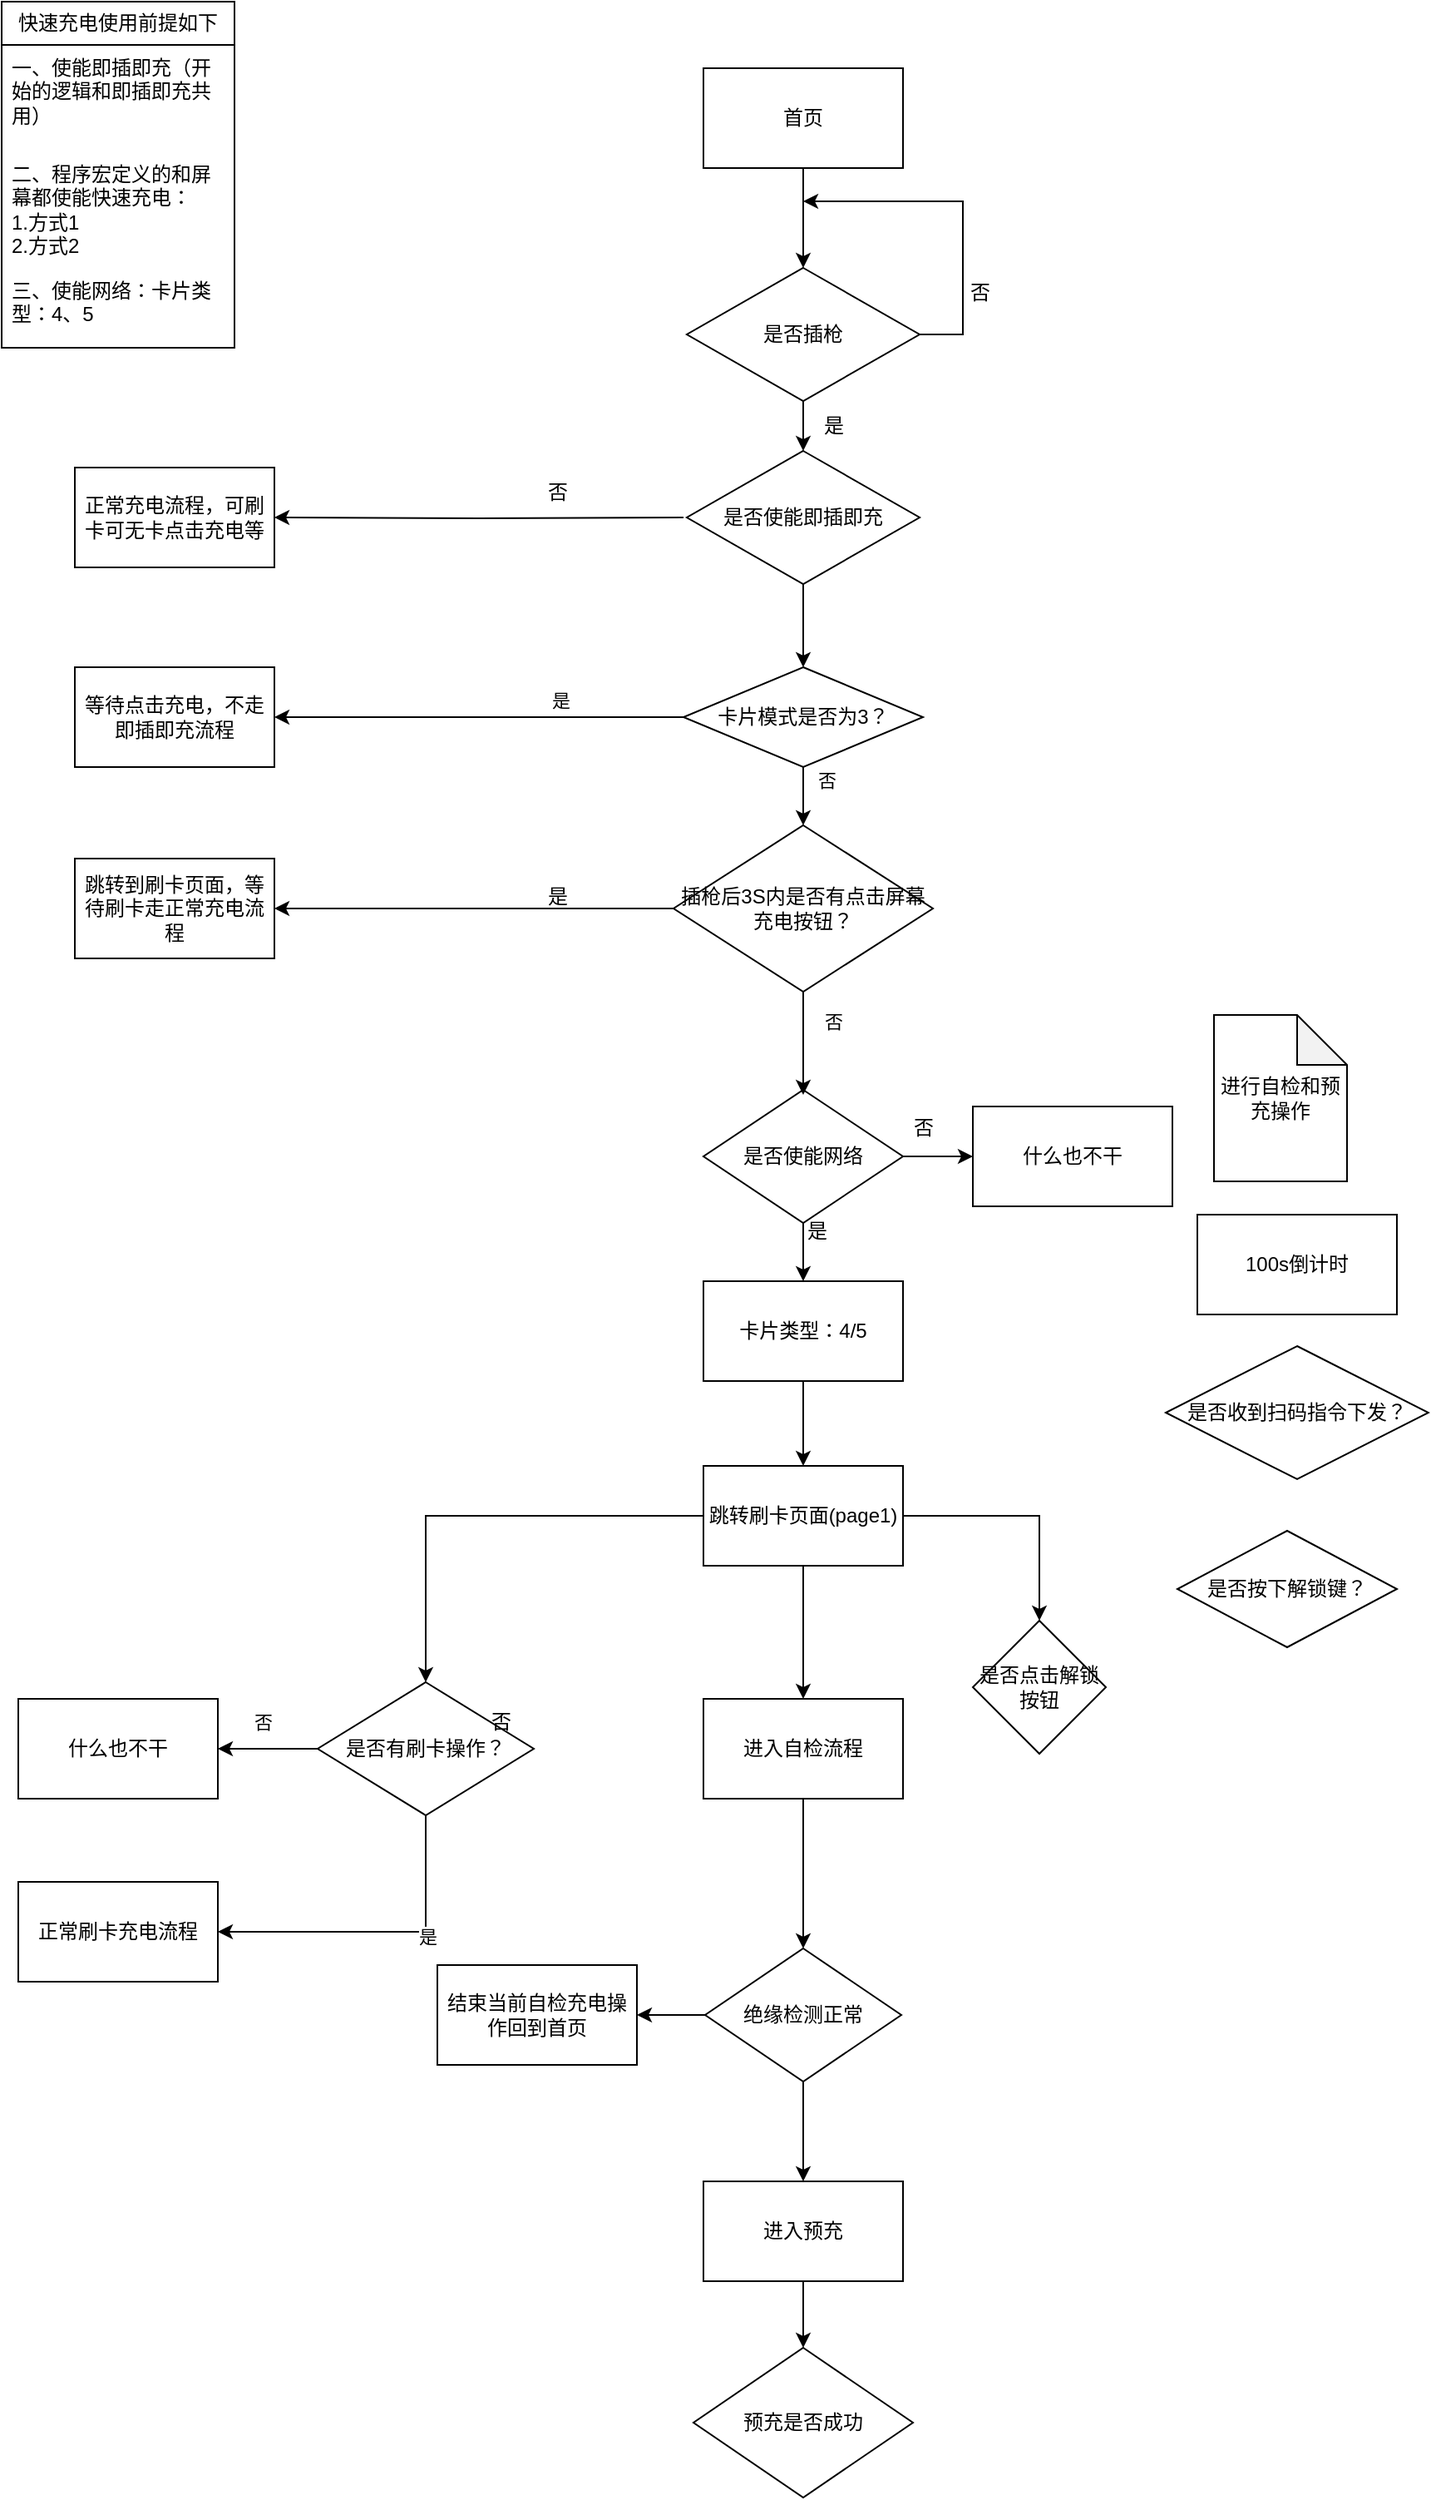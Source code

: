 <mxfile version="26.1.0">
  <diagram name="第 1 页" id="_wxlxbOuwD2xel54f2Es">
    <mxGraphModel dx="1565" dy="747" grid="1" gridSize="10" guides="1" tooltips="1" connect="1" arrows="1" fold="1" page="1" pageScale="1" pageWidth="827" pageHeight="1169" math="0" shadow="0">
      <root>
        <mxCell id="0" />
        <mxCell id="1" parent="0" />
        <mxCell id="zf2HrxrqcfnrQOqgLEEx-1" value="快速充电使用前提如下" style="swimlane;fontStyle=0;childLayout=stackLayout;horizontal=1;startSize=26;fillColor=none;horizontalStack=0;resizeParent=1;resizeParentMax=0;resizeLast=0;collapsible=1;marginBottom=0;whiteSpace=wrap;html=1;" vertex="1" parent="1">
          <mxGeometry y="10" width="140" height="208" as="geometry" />
        </mxCell>
        <mxCell id="zf2HrxrqcfnrQOqgLEEx-3" value="一、使能即插即充（开始的逻辑和即插即充共用）" style="text;strokeColor=none;fillColor=none;align=left;verticalAlign=top;spacingLeft=4;spacingRight=4;overflow=hidden;rotatable=0;points=[[0,0.5],[1,0.5]];portConstraint=eastwest;whiteSpace=wrap;html=1;" vertex="1" parent="zf2HrxrqcfnrQOqgLEEx-1">
          <mxGeometry y="26" width="140" height="64" as="geometry" />
        </mxCell>
        <mxCell id="zf2HrxrqcfnrQOqgLEEx-54" value="二、程序宏定义的和屏幕都使能快速充电：&lt;div&gt;1.方式1&lt;/div&gt;&lt;div&gt;2.方式2&lt;/div&gt;" style="text;strokeColor=none;fillColor=none;align=left;verticalAlign=top;spacingLeft=4;spacingRight=4;overflow=hidden;rotatable=0;points=[[0,0.5],[1,0.5]];portConstraint=eastwest;whiteSpace=wrap;html=1;" vertex="1" parent="zf2HrxrqcfnrQOqgLEEx-1">
          <mxGeometry y="90" width="140" height="70" as="geometry" />
        </mxCell>
        <mxCell id="zf2HrxrqcfnrQOqgLEEx-6" value="三、使能网络：卡片类型：4、5" style="text;strokeColor=none;fillColor=none;align=left;verticalAlign=top;spacingLeft=4;spacingRight=4;overflow=hidden;rotatable=0;points=[[0,0.5],[1,0.5]];portConstraint=eastwest;whiteSpace=wrap;html=1;" vertex="1" parent="zf2HrxrqcfnrQOqgLEEx-1">
          <mxGeometry y="160" width="140" height="48" as="geometry" />
        </mxCell>
        <mxCell id="zf2HrxrqcfnrQOqgLEEx-10" value="首页" style="rounded=0;whiteSpace=wrap;html=1;" vertex="1" parent="1">
          <mxGeometry x="422" y="50" width="120" height="60" as="geometry" />
        </mxCell>
        <mxCell id="zf2HrxrqcfnrQOqgLEEx-11" value="" style="edgeStyle=orthogonalEdgeStyle;rounded=0;orthogonalLoop=1;jettySize=auto;html=1;exitX=0.5;exitY=1;exitDx=0;exitDy=0;" edge="1" parent="1" source="zf2HrxrqcfnrQOqgLEEx-10" target="zf2HrxrqcfnrQOqgLEEx-47">
          <mxGeometry relative="1" as="geometry">
            <mxPoint x="482" y="210" as="sourcePoint" />
          </mxGeometry>
        </mxCell>
        <mxCell id="zf2HrxrqcfnrQOqgLEEx-12" value="" style="edgeStyle=orthogonalEdgeStyle;rounded=0;orthogonalLoop=1;jettySize=auto;html=1;" edge="1" parent="1" source="zf2HrxrqcfnrQOqgLEEx-14" target="zf2HrxrqcfnrQOqgLEEx-16">
          <mxGeometry relative="1" as="geometry" />
        </mxCell>
        <mxCell id="zf2HrxrqcfnrQOqgLEEx-13" value="" style="edgeStyle=orthogonalEdgeStyle;rounded=0;orthogonalLoop=1;jettySize=auto;html=1;" edge="1" parent="1" source="zf2HrxrqcfnrQOqgLEEx-14" target="zf2HrxrqcfnrQOqgLEEx-18">
          <mxGeometry relative="1" as="geometry" />
        </mxCell>
        <mxCell id="zf2HrxrqcfnrQOqgLEEx-14" value="是否使能网络" style="rhombus;whiteSpace=wrap;html=1;rounded=0;" vertex="1" parent="1">
          <mxGeometry x="422" y="664" width="120" height="80" as="geometry" />
        </mxCell>
        <mxCell id="zf2HrxrqcfnrQOqgLEEx-16" value="什么也不干" style="rounded=0;whiteSpace=wrap;html=1;" vertex="1" parent="1">
          <mxGeometry x="584" y="674" width="120" height="60" as="geometry" />
        </mxCell>
        <mxCell id="zf2HrxrqcfnrQOqgLEEx-17" value="" style="edgeStyle=orthogonalEdgeStyle;rounded=0;orthogonalLoop=1;jettySize=auto;html=1;entryX=0.5;entryY=0;entryDx=0;entryDy=0;" edge="1" parent="1">
          <mxGeometry relative="1" as="geometry">
            <mxPoint x="482.0" y="890" as="targetPoint" />
            <mxPoint x="482.0" y="820" as="sourcePoint" />
          </mxGeometry>
        </mxCell>
        <mxCell id="zf2HrxrqcfnrQOqgLEEx-18" value="卡片类型：4/5" style="whiteSpace=wrap;html=1;rounded=0;" vertex="1" parent="1">
          <mxGeometry x="422" y="779" width="120" height="60" as="geometry" />
        </mxCell>
        <mxCell id="zf2HrxrqcfnrQOqgLEEx-19" value="否" style="text;html=1;align=center;verticalAlign=middle;resizable=0;points=[];autosize=1;strokeColor=none;fillColor=none;" vertex="1" parent="1">
          <mxGeometry x="534" y="672" width="40" height="30" as="geometry" />
        </mxCell>
        <mxCell id="zf2HrxrqcfnrQOqgLEEx-20" value="是" style="text;html=1;align=center;verticalAlign=middle;resizable=0;points=[];autosize=1;strokeColor=none;fillColor=none;" vertex="1" parent="1">
          <mxGeometry x="470" y="734" width="40" height="30" as="geometry" />
        </mxCell>
        <mxCell id="zf2HrxrqcfnrQOqgLEEx-64" value="" style="edgeStyle=orthogonalEdgeStyle;rounded=0;orthogonalLoop=1;jettySize=auto;html=1;" edge="1" parent="1" source="zf2HrxrqcfnrQOqgLEEx-28" target="zf2HrxrqcfnrQOqgLEEx-63">
          <mxGeometry relative="1" as="geometry" />
        </mxCell>
        <mxCell id="zf2HrxrqcfnrQOqgLEEx-72" value="" style="edgeStyle=orthogonalEdgeStyle;rounded=0;orthogonalLoop=1;jettySize=auto;html=1;" edge="1" parent="1" source="zf2HrxrqcfnrQOqgLEEx-28" target="zf2HrxrqcfnrQOqgLEEx-71">
          <mxGeometry relative="1" as="geometry" />
        </mxCell>
        <mxCell id="zf2HrxrqcfnrQOqgLEEx-75" value="" style="edgeStyle=orthogonalEdgeStyle;rounded=0;orthogonalLoop=1;jettySize=auto;html=1;" edge="1" parent="1" source="zf2HrxrqcfnrQOqgLEEx-28" target="zf2HrxrqcfnrQOqgLEEx-74">
          <mxGeometry relative="1" as="geometry" />
        </mxCell>
        <mxCell id="zf2HrxrqcfnrQOqgLEEx-28" value="跳转刷卡页面(page1)" style="whiteSpace=wrap;html=1;rounded=0;" vertex="1" parent="1">
          <mxGeometry x="422" y="890" width="120" height="60" as="geometry" />
        </mxCell>
        <mxCell id="zf2HrxrqcfnrQOqgLEEx-30" value="&lt;br&gt;&lt;div&gt;&lt;br&gt;&lt;/div&gt;" style="text;html=1;align=center;verticalAlign=middle;resizable=0;points=[];autosize=1;strokeColor=none;fillColor=none;" vertex="1" parent="1">
          <mxGeometry x="518" y="799" width="20" height="40" as="geometry" />
        </mxCell>
        <mxCell id="zf2HrxrqcfnrQOqgLEEx-32" value="" style="edgeStyle=orthogonalEdgeStyle;rounded=0;orthogonalLoop=1;jettySize=auto;html=1;" edge="1" parent="1" source="zf2HrxrqcfnrQOqgLEEx-36" target="zf2HrxrqcfnrQOqgLEEx-37">
          <mxGeometry relative="1" as="geometry" />
        </mxCell>
        <mxCell id="zf2HrxrqcfnrQOqgLEEx-33" value="是" style="edgeLabel;html=1;align=center;verticalAlign=middle;resizable=0;points=[];" vertex="1" connectable="0" parent="zf2HrxrqcfnrQOqgLEEx-32">
          <mxGeometry x="-0.431" y="-4" relative="1" as="geometry">
            <mxPoint x="-4" y="-6" as="offset" />
          </mxGeometry>
        </mxCell>
        <mxCell id="zf2HrxrqcfnrQOqgLEEx-34" value="" style="edgeStyle=orthogonalEdgeStyle;rounded=0;orthogonalLoop=1;jettySize=auto;html=1;" edge="1" parent="1" source="zf2HrxrqcfnrQOqgLEEx-36" target="zf2HrxrqcfnrQOqgLEEx-41">
          <mxGeometry relative="1" as="geometry" />
        </mxCell>
        <mxCell id="zf2HrxrqcfnrQOqgLEEx-35" value="否" style="edgeLabel;html=1;align=center;verticalAlign=middle;resizable=0;points=[];" vertex="1" connectable="0" parent="zf2HrxrqcfnrQOqgLEEx-34">
          <mxGeometry x="-0.64" y="4" relative="1" as="geometry">
            <mxPoint x="10" as="offset" />
          </mxGeometry>
        </mxCell>
        <mxCell id="zf2HrxrqcfnrQOqgLEEx-36" value="卡片模式是否为3？" style="rhombus;whiteSpace=wrap;html=1;rounded=0;" vertex="1" parent="1">
          <mxGeometry x="410" y="410" width="144" height="60" as="geometry" />
        </mxCell>
        <mxCell id="zf2HrxrqcfnrQOqgLEEx-37" value="等待点击充电，不走即插即充流程" style="whiteSpace=wrap;html=1;rounded=0;" vertex="1" parent="1">
          <mxGeometry x="44" y="410" width="120" height="60" as="geometry" />
        </mxCell>
        <mxCell id="zf2HrxrqcfnrQOqgLEEx-38" value="" style="edgeStyle=orthogonalEdgeStyle;rounded=0;orthogonalLoop=1;jettySize=auto;html=1;exitX=0;exitY=0.5;exitDx=0;exitDy=0;" edge="1" parent="1" source="zf2HrxrqcfnrQOqgLEEx-41" target="zf2HrxrqcfnrQOqgLEEx-42">
          <mxGeometry relative="1" as="geometry">
            <mxPoint x="406" y="565" as="sourcePoint" />
            <Array as="points" />
          </mxGeometry>
        </mxCell>
        <mxCell id="zf2HrxrqcfnrQOqgLEEx-39" style="edgeStyle=orthogonalEdgeStyle;rounded=0;orthogonalLoop=1;jettySize=auto;html=1;entryX=0.5;entryY=0.075;entryDx=0;entryDy=0;entryPerimeter=0;" edge="1" parent="1">
          <mxGeometry relative="1" as="geometry">
            <mxPoint x="482" y="667" as="targetPoint" />
            <mxPoint x="482" y="602" as="sourcePoint" />
          </mxGeometry>
        </mxCell>
        <mxCell id="zf2HrxrqcfnrQOqgLEEx-40" value="否" style="edgeLabel;html=1;align=center;verticalAlign=middle;resizable=0;points=[];" vertex="1" connectable="0" parent="zf2HrxrqcfnrQOqgLEEx-39">
          <mxGeometry x="-0.361" y="2" relative="1" as="geometry">
            <mxPoint x="16" as="offset" />
          </mxGeometry>
        </mxCell>
        <mxCell id="zf2HrxrqcfnrQOqgLEEx-41" value="插枪后3S内是否有点击屏幕充电按钮？" style="rhombus;whiteSpace=wrap;html=1;rounded=0;" vertex="1" parent="1">
          <mxGeometry x="404" y="505" width="156" height="100" as="geometry" />
        </mxCell>
        <mxCell id="zf2HrxrqcfnrQOqgLEEx-42" value="跳转到刷卡页面，等待刷卡走正常充电流程" style="whiteSpace=wrap;html=1;rounded=0;" vertex="1" parent="1">
          <mxGeometry x="44" y="525" width="120" height="60" as="geometry" />
        </mxCell>
        <mxCell id="zf2HrxrqcfnrQOqgLEEx-43" value="是" style="text;html=1;align=center;verticalAlign=middle;resizable=0;points=[];autosize=1;strokeColor=none;fillColor=none;" vertex="1" parent="1">
          <mxGeometry x="314" y="533" width="40" height="30" as="geometry" />
        </mxCell>
        <mxCell id="zf2HrxrqcfnrQOqgLEEx-44" value="" style="edgeStyle=orthogonalEdgeStyle;rounded=0;orthogonalLoop=1;jettySize=auto;html=1;entryX=0.5;entryY=0;entryDx=0;entryDy=0;" edge="1" parent="1" source="zf2HrxrqcfnrQOqgLEEx-47">
          <mxGeometry relative="1" as="geometry">
            <mxPoint x="482" y="280" as="targetPoint" />
          </mxGeometry>
        </mxCell>
        <mxCell id="zf2HrxrqcfnrQOqgLEEx-45" style="edgeStyle=orthogonalEdgeStyle;rounded=0;orthogonalLoop=1;jettySize=auto;html=1;exitX=1;exitY=0.5;exitDx=0;exitDy=0;" edge="1" parent="1" source="zf2HrxrqcfnrQOqgLEEx-47">
          <mxGeometry relative="1" as="geometry">
            <mxPoint x="482" y="130" as="targetPoint" />
            <Array as="points">
              <mxPoint x="578" y="210" />
              <mxPoint x="578" y="130" />
            </Array>
          </mxGeometry>
        </mxCell>
        <mxCell id="zf2HrxrqcfnrQOqgLEEx-46" value="" style="edgeStyle=orthogonalEdgeStyle;rounded=0;orthogonalLoop=1;jettySize=auto;html=1;" edge="1" parent="1" target="zf2HrxrqcfnrQOqgLEEx-49">
          <mxGeometry relative="1" as="geometry">
            <mxPoint x="410" y="320" as="sourcePoint" />
          </mxGeometry>
        </mxCell>
        <mxCell id="zf2HrxrqcfnrQOqgLEEx-47" value="是否插枪" style="rhombus;whiteSpace=wrap;html=1;rounded=0;" vertex="1" parent="1">
          <mxGeometry x="412" y="170" width="140" height="80" as="geometry" />
        </mxCell>
        <mxCell id="zf2HrxrqcfnrQOqgLEEx-48" value="是" style="text;html=1;align=center;verticalAlign=middle;resizable=0;points=[];autosize=1;strokeColor=none;fillColor=none;" vertex="1" parent="1">
          <mxGeometry x="480" y="250" width="40" height="30" as="geometry" />
        </mxCell>
        <mxCell id="zf2HrxrqcfnrQOqgLEEx-49" value="正常充电流程，可刷卡可无卡点击充电等" style="whiteSpace=wrap;html=1;rounded=0;" vertex="1" parent="1">
          <mxGeometry x="44" y="290" width="120" height="60" as="geometry" />
        </mxCell>
        <mxCell id="zf2HrxrqcfnrQOqgLEEx-50" value="否" style="text;html=1;align=center;verticalAlign=middle;resizable=0;points=[];autosize=1;strokeColor=none;fillColor=none;" vertex="1" parent="1">
          <mxGeometry x="314" y="290" width="40" height="30" as="geometry" />
        </mxCell>
        <mxCell id="zf2HrxrqcfnrQOqgLEEx-51" style="edgeStyle=orthogonalEdgeStyle;rounded=0;orthogonalLoop=1;jettySize=auto;html=1;entryX=0.5;entryY=0;entryDx=0;entryDy=0;" edge="1" parent="1" source="zf2HrxrqcfnrQOqgLEEx-52" target="zf2HrxrqcfnrQOqgLEEx-36">
          <mxGeometry relative="1" as="geometry" />
        </mxCell>
        <mxCell id="zf2HrxrqcfnrQOqgLEEx-52" value="是否使能即插即充" style="rhombus;whiteSpace=wrap;html=1;rounded=0;" vertex="1" parent="1">
          <mxGeometry x="412" y="280" width="140" height="80" as="geometry" />
        </mxCell>
        <mxCell id="zf2HrxrqcfnrQOqgLEEx-53" value="否" style="text;html=1;align=center;verticalAlign=middle;resizable=0;points=[];autosize=1;strokeColor=none;fillColor=none;" vertex="1" parent="1">
          <mxGeometry x="568" y="170" width="40" height="30" as="geometry" />
        </mxCell>
        <mxCell id="zf2HrxrqcfnrQOqgLEEx-57" value="&lt;div&gt;&lt;span style=&quot;background-color: transparent; color: light-dark(rgb(0, 0, 0), rgb(255, 255, 255));&quot;&gt;100s倒计时&lt;/span&gt;&lt;/div&gt;" style="rounded=0;whiteSpace=wrap;html=1;" vertex="1" parent="1">
          <mxGeometry x="719" y="739" width="120" height="60" as="geometry" />
        </mxCell>
        <mxCell id="zf2HrxrqcfnrQOqgLEEx-58" value="进行自检和预充操作" style="shape=note;whiteSpace=wrap;html=1;backgroundOutline=1;darkOpacity=0.05;" vertex="1" parent="1">
          <mxGeometry x="729" y="619" width="80" height="100" as="geometry" />
        </mxCell>
        <mxCell id="zf2HrxrqcfnrQOqgLEEx-59" value="是否按下解锁键？" style="rhombus;whiteSpace=wrap;html=1;rounded=0;" vertex="1" parent="1">
          <mxGeometry x="707" y="929" width="132" height="70" as="geometry" />
        </mxCell>
        <mxCell id="zf2HrxrqcfnrQOqgLEEx-61" value="是否收到扫码指令下发？" style="rhombus;whiteSpace=wrap;html=1;rounded=0;" vertex="1" parent="1">
          <mxGeometry x="700" y="818" width="158" height="80" as="geometry" />
        </mxCell>
        <mxCell id="zf2HrxrqcfnrQOqgLEEx-66" value="" style="edgeStyle=orthogonalEdgeStyle;rounded=0;orthogonalLoop=1;jettySize=auto;html=1;" edge="1" parent="1" source="zf2HrxrqcfnrQOqgLEEx-63" target="zf2HrxrqcfnrQOqgLEEx-65">
          <mxGeometry relative="1" as="geometry">
            <Array as="points">
              <mxPoint x="160" y="1060" />
              <mxPoint x="160" y="1060" />
            </Array>
          </mxGeometry>
        </mxCell>
        <mxCell id="zf2HrxrqcfnrQOqgLEEx-82" value="否" style="edgeLabel;html=1;align=center;verticalAlign=middle;resizable=0;points=[];" vertex="1" connectable="0" parent="zf2HrxrqcfnrQOqgLEEx-66">
          <mxGeometry x="0.123" y="-3" relative="1" as="geometry">
            <mxPoint y="-13" as="offset" />
          </mxGeometry>
        </mxCell>
        <mxCell id="zf2HrxrqcfnrQOqgLEEx-68" value="" style="edgeStyle=orthogonalEdgeStyle;rounded=0;orthogonalLoop=1;jettySize=auto;html=1;entryX=1;entryY=0.5;entryDx=0;entryDy=0;exitX=0.5;exitY=1;exitDx=0;exitDy=0;" edge="1" parent="1" source="zf2HrxrqcfnrQOqgLEEx-63" target="zf2HrxrqcfnrQOqgLEEx-67">
          <mxGeometry relative="1" as="geometry">
            <Array as="points">
              <mxPoint x="255" y="1170" />
            </Array>
          </mxGeometry>
        </mxCell>
        <mxCell id="zf2HrxrqcfnrQOqgLEEx-70" value="是" style="edgeLabel;html=1;align=center;verticalAlign=middle;resizable=0;points=[];" vertex="1" connectable="0" parent="zf2HrxrqcfnrQOqgLEEx-68">
          <mxGeometry x="-0.235" y="3" relative="1" as="geometry">
            <mxPoint x="5" as="offset" />
          </mxGeometry>
        </mxCell>
        <mxCell id="zf2HrxrqcfnrQOqgLEEx-63" value="是否有刷卡操作？" style="rhombus;whiteSpace=wrap;html=1;rounded=0;" vertex="1" parent="1">
          <mxGeometry x="190" y="1020" width="130" height="80" as="geometry" />
        </mxCell>
        <mxCell id="zf2HrxrqcfnrQOqgLEEx-65" value="什么也不干" style="whiteSpace=wrap;html=1;rounded=0;" vertex="1" parent="1">
          <mxGeometry x="10" y="1030" width="120" height="60" as="geometry" />
        </mxCell>
        <mxCell id="zf2HrxrqcfnrQOqgLEEx-67" value="正常刷卡充电流程" style="whiteSpace=wrap;html=1;rounded=0;" vertex="1" parent="1">
          <mxGeometry x="10" y="1140" width="120" height="60" as="geometry" />
        </mxCell>
        <mxCell id="zf2HrxrqcfnrQOqgLEEx-69" value="否" style="text;html=1;align=center;verticalAlign=middle;resizable=0;points=[];autosize=1;strokeColor=none;fillColor=none;" vertex="1" parent="1">
          <mxGeometry x="280" y="1029" width="40" height="30" as="geometry" />
        </mxCell>
        <mxCell id="zf2HrxrqcfnrQOqgLEEx-71" value="是否点击解锁按钮" style="rhombus;whiteSpace=wrap;html=1;rounded=0;" vertex="1" parent="1">
          <mxGeometry x="584" y="983" width="80" height="80" as="geometry" />
        </mxCell>
        <mxCell id="zf2HrxrqcfnrQOqgLEEx-77" value="" style="edgeStyle=orthogonalEdgeStyle;rounded=0;orthogonalLoop=1;jettySize=auto;html=1;" edge="1" parent="1" source="zf2HrxrqcfnrQOqgLEEx-74" target="zf2HrxrqcfnrQOqgLEEx-76">
          <mxGeometry relative="1" as="geometry" />
        </mxCell>
        <mxCell id="zf2HrxrqcfnrQOqgLEEx-74" value="进入自检流程" style="whiteSpace=wrap;html=1;rounded=0;" vertex="1" parent="1">
          <mxGeometry x="422" y="1030" width="120" height="60" as="geometry" />
        </mxCell>
        <mxCell id="zf2HrxrqcfnrQOqgLEEx-79" value="" style="edgeStyle=orthogonalEdgeStyle;rounded=0;orthogonalLoop=1;jettySize=auto;html=1;" edge="1" parent="1" source="zf2HrxrqcfnrQOqgLEEx-76" target="zf2HrxrqcfnrQOqgLEEx-78">
          <mxGeometry relative="1" as="geometry" />
        </mxCell>
        <mxCell id="zf2HrxrqcfnrQOqgLEEx-85" value="" style="edgeStyle=orthogonalEdgeStyle;rounded=0;orthogonalLoop=1;jettySize=auto;html=1;" edge="1" parent="1" source="zf2HrxrqcfnrQOqgLEEx-76" target="zf2HrxrqcfnrQOqgLEEx-84">
          <mxGeometry relative="1" as="geometry" />
        </mxCell>
        <mxCell id="zf2HrxrqcfnrQOqgLEEx-76" value="绝缘检测正常" style="rhombus;whiteSpace=wrap;html=1;rounded=0;" vertex="1" parent="1">
          <mxGeometry x="423" y="1180" width="118" height="80" as="geometry" />
        </mxCell>
        <mxCell id="zf2HrxrqcfnrQOqgLEEx-87" value="" style="edgeStyle=orthogonalEdgeStyle;rounded=0;orthogonalLoop=1;jettySize=auto;html=1;" edge="1" parent="1" source="zf2HrxrqcfnrQOqgLEEx-78" target="zf2HrxrqcfnrQOqgLEEx-86">
          <mxGeometry relative="1" as="geometry" />
        </mxCell>
        <mxCell id="zf2HrxrqcfnrQOqgLEEx-78" value="进入预充" style="whiteSpace=wrap;html=1;rounded=0;" vertex="1" parent="1">
          <mxGeometry x="422" y="1320" width="120" height="60" as="geometry" />
        </mxCell>
        <mxCell id="zf2HrxrqcfnrQOqgLEEx-84" value="结束当前自检充电操作回到首页" style="whiteSpace=wrap;html=1;rounded=0;" vertex="1" parent="1">
          <mxGeometry x="262" y="1190" width="120" height="60" as="geometry" />
        </mxCell>
        <mxCell id="zf2HrxrqcfnrQOqgLEEx-86" value="预充是否成功" style="rhombus;whiteSpace=wrap;html=1;rounded=0;" vertex="1" parent="1">
          <mxGeometry x="416" y="1420" width="132" height="90" as="geometry" />
        </mxCell>
      </root>
    </mxGraphModel>
  </diagram>
</mxfile>
